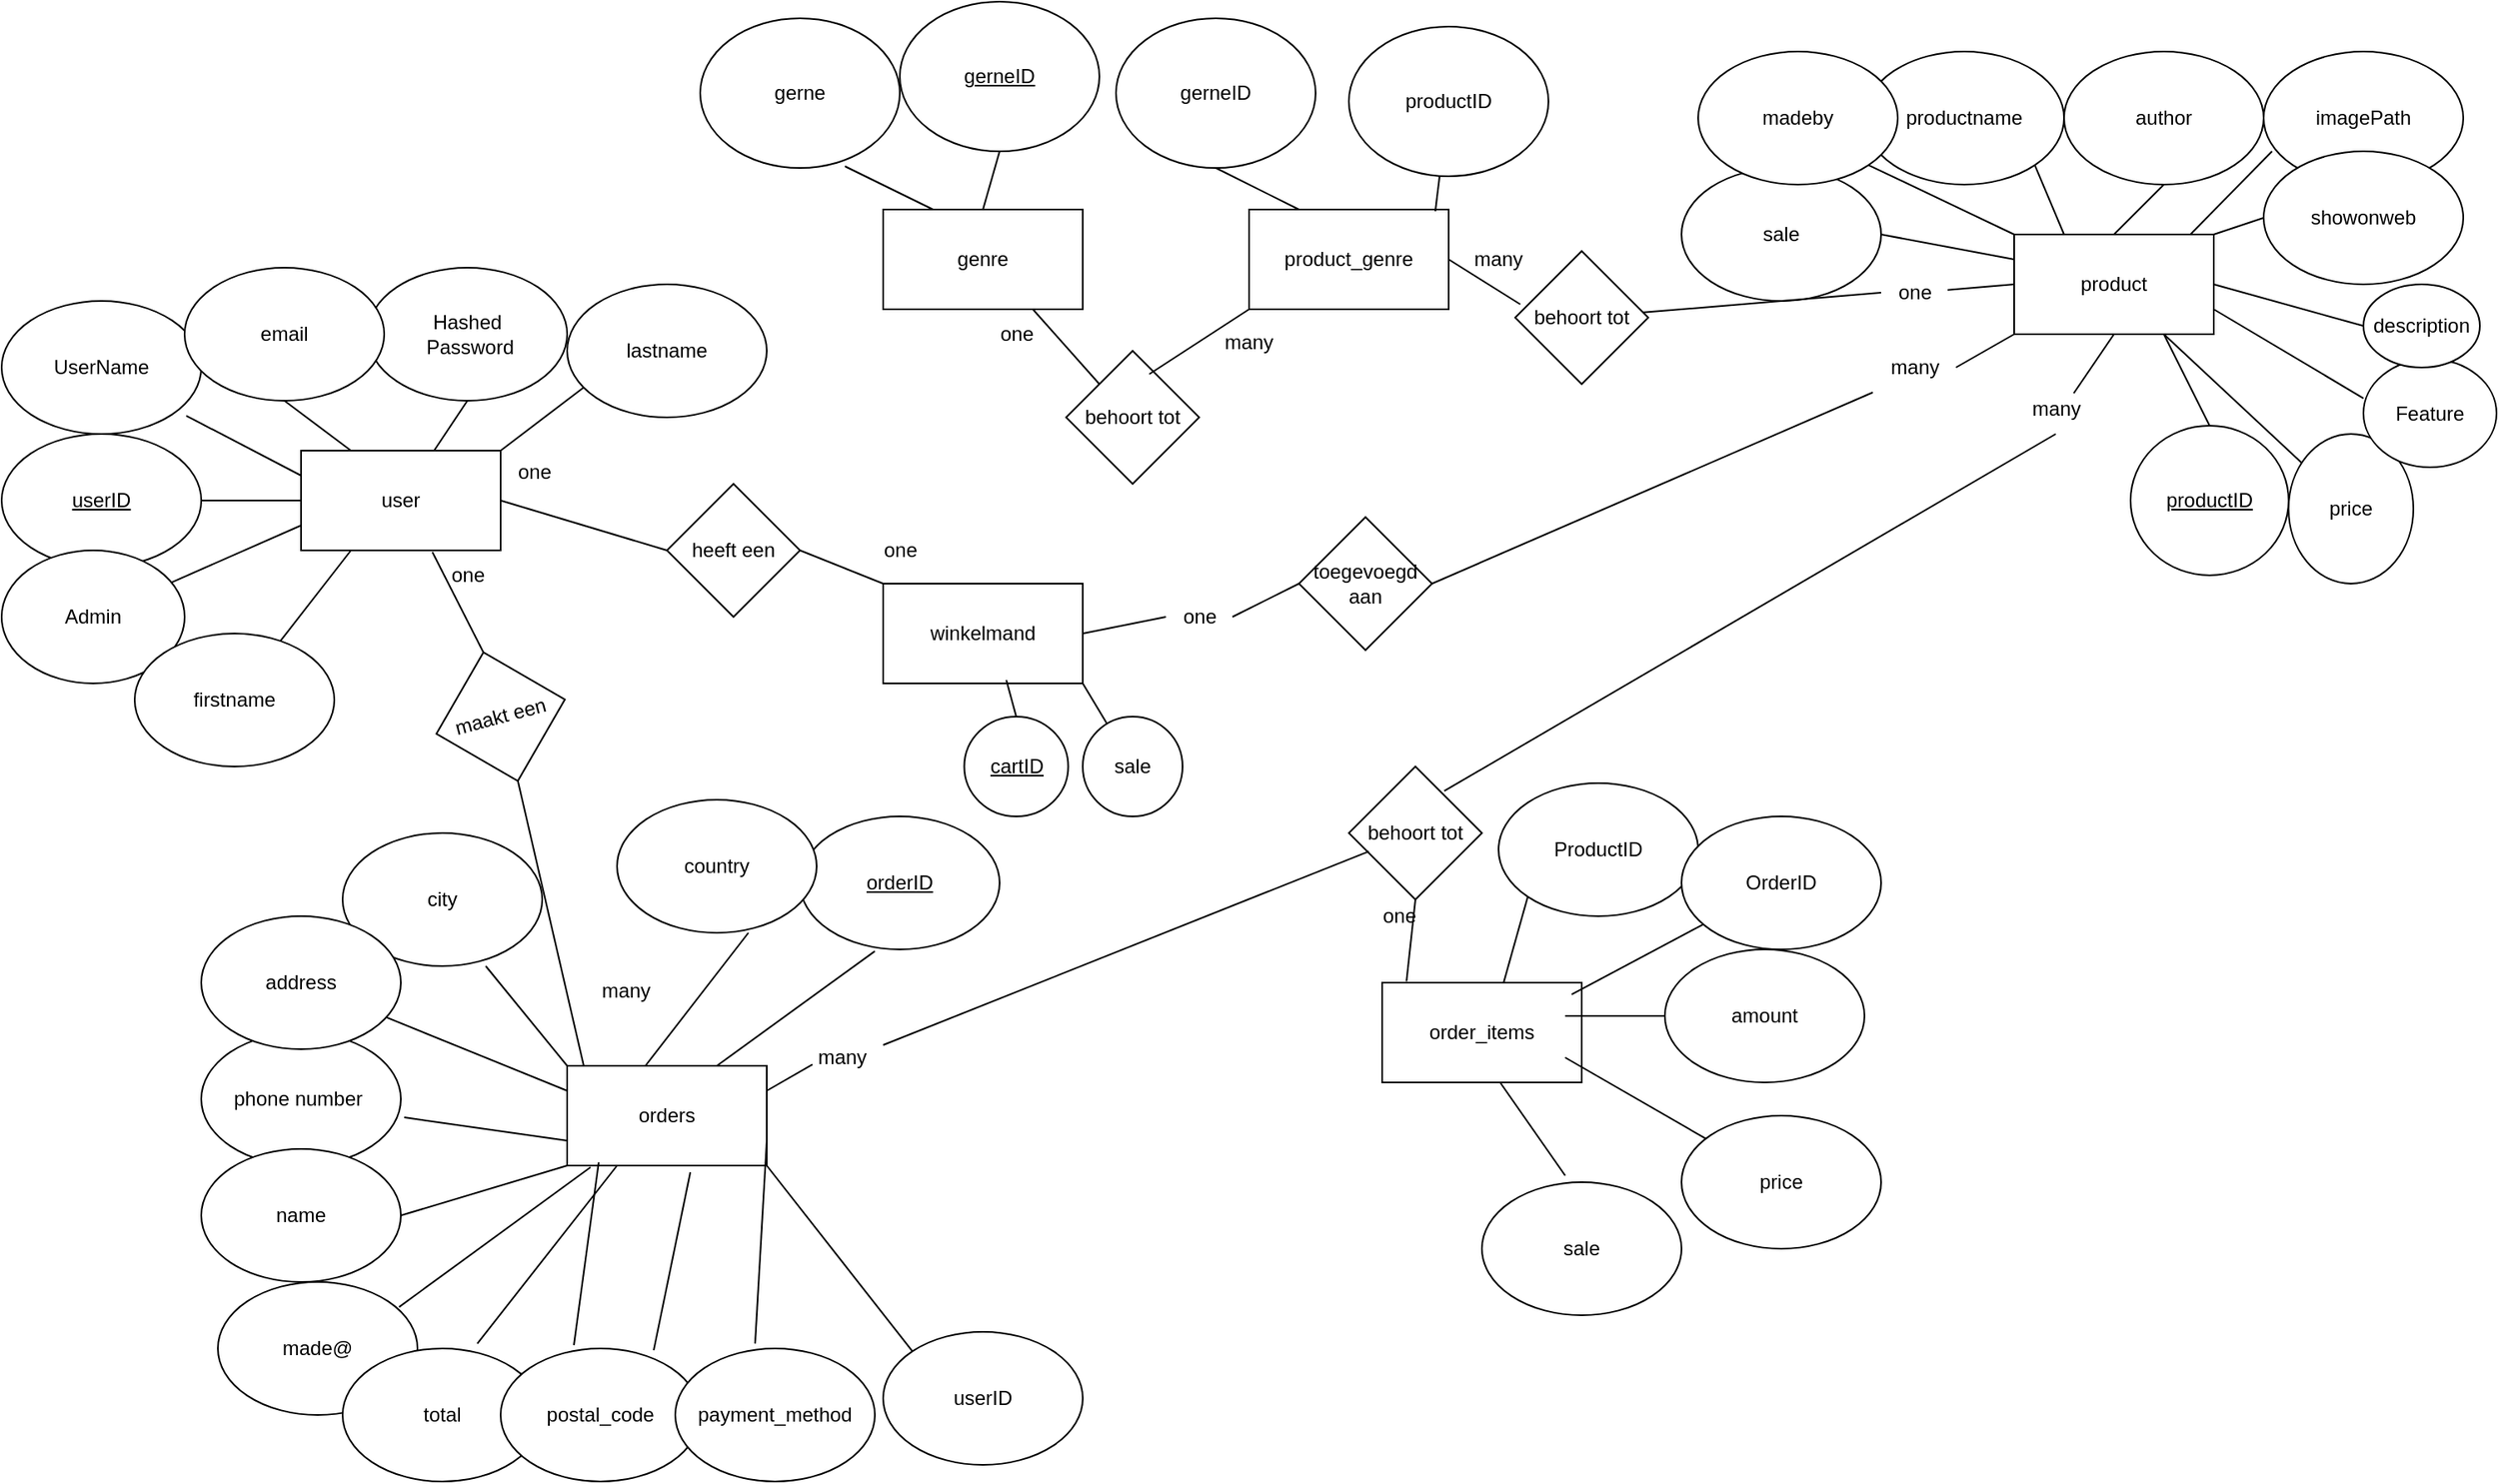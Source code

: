 <mxfile version="22.1.2" type="device">
  <diagram id="R2lEEEUBdFMjLlhIrx00" name="Page-1">
    <mxGraphModel dx="3358" dy="820" grid="1" gridSize="10" guides="1" tooltips="1" connect="1" arrows="1" fold="1" page="1" pageScale="1" pageWidth="850" pageHeight="1100" math="0" shadow="0" extFonts="Permanent Marker^https://fonts.googleapis.com/css?family=Permanent+Marker">
      <root>
        <mxCell id="0" />
        <mxCell id="1" parent="0" />
        <mxCell id="QebJ3ofcSr1ksDJGPEAw-1" value="user" style="rounded=0;whiteSpace=wrap;html=1;" parent="1" vertex="1">
          <mxGeometry x="-1350" y="270" width="120" height="60" as="geometry" />
        </mxCell>
        <mxCell id="QebJ3ofcSr1ksDJGPEAw-4" value="phone number&amp;nbsp;" style="ellipse;whiteSpace=wrap;html=1;" parent="1" vertex="1">
          <mxGeometry x="-1410" y="620" width="120" height="80" as="geometry" />
        </mxCell>
        <mxCell id="QebJ3ofcSr1ksDJGPEAw-6" value="&lt;u&gt;userID&lt;/u&gt;" style="ellipse;whiteSpace=wrap;html=1;" parent="1" vertex="1">
          <mxGeometry x="-1530" y="260" width="120" height="80" as="geometry" />
        </mxCell>
        <mxCell id="QebJ3ofcSr1ksDJGPEAw-7" value="UserName" style="ellipse;whiteSpace=wrap;html=1;" parent="1" vertex="1">
          <mxGeometry x="-1530" y="180" width="120" height="80" as="geometry" />
        </mxCell>
        <mxCell id="QebJ3ofcSr1ksDJGPEAw-8" value="Hashed&lt;br&gt;&amp;nbsp;Password" style="ellipse;whiteSpace=wrap;html=1;" parent="1" vertex="1">
          <mxGeometry x="-1310" y="160" width="120" height="80" as="geometry" />
        </mxCell>
        <mxCell id="QebJ3ofcSr1ksDJGPEAw-9" value="email" style="ellipse;whiteSpace=wrap;html=1;" parent="1" vertex="1">
          <mxGeometry x="-1420" y="160" width="120" height="80" as="geometry" />
        </mxCell>
        <mxCell id="QebJ3ofcSr1ksDJGPEAw-11" value="order_items" style="rounded=0;whiteSpace=wrap;html=1;" parent="1" vertex="1">
          <mxGeometry x="-700" y="590" width="120" height="60" as="geometry" />
        </mxCell>
        <mxCell id="QebJ3ofcSr1ksDJGPEAw-12" value="city" style="ellipse;whiteSpace=wrap;html=1;" parent="1" vertex="1">
          <mxGeometry x="-1325" y="500" width="120" height="80" as="geometry" />
        </mxCell>
        <mxCell id="QebJ3ofcSr1ksDJGPEAw-13" value="amount" style="ellipse;whiteSpace=wrap;html=1;" parent="1" vertex="1">
          <mxGeometry x="-530" y="570" width="120" height="80" as="geometry" />
        </mxCell>
        <mxCell id="QebJ3ofcSr1ksDJGPEAw-14" value="price" style="ellipse;whiteSpace=wrap;html=1;" parent="1" vertex="1">
          <mxGeometry x="-520" y="670" width="120" height="80" as="geometry" />
        </mxCell>
        <mxCell id="QebJ3ofcSr1ksDJGPEAw-15" value="ProductID" style="ellipse;whiteSpace=wrap;html=1;" parent="1" vertex="1">
          <mxGeometry x="-630" y="470" width="120" height="80" as="geometry" />
        </mxCell>
        <mxCell id="QebJ3ofcSr1ksDJGPEAw-17" value="OrderID" style="ellipse;whiteSpace=wrap;html=1;" parent="1" vertex="1">
          <mxGeometry x="-520" y="490" width="120" height="80" as="geometry" />
        </mxCell>
        <mxCell id="QebJ3ofcSr1ksDJGPEAw-19" value="orders" style="rounded=0;whiteSpace=wrap;html=1;" parent="1" vertex="1">
          <mxGeometry x="-1190" y="640" width="120" height="60" as="geometry" />
        </mxCell>
        <mxCell id="QebJ3ofcSr1ksDJGPEAw-25" value="Admin" style="ellipse;whiteSpace=wrap;html=1;" parent="1" vertex="1">
          <mxGeometry x="-1530" y="330" width="110" height="80" as="geometry" />
        </mxCell>
        <mxCell id="QebJ3ofcSr1ksDJGPEAw-26" value="firstname" style="ellipse;whiteSpace=wrap;html=1;" parent="1" vertex="1">
          <mxGeometry x="-1450" y="380" width="120" height="80" as="geometry" />
        </mxCell>
        <mxCell id="QebJ3ofcSr1ksDJGPEAw-27" value="lastname" style="ellipse;whiteSpace=wrap;html=1;" parent="1" vertex="1">
          <mxGeometry x="-1190" y="170" width="120" height="80" as="geometry" />
        </mxCell>
        <mxCell id="QebJ3ofcSr1ksDJGPEAw-30" value="address" style="ellipse;whiteSpace=wrap;html=1;" parent="1" vertex="1">
          <mxGeometry x="-1410" y="550" width="120" height="80" as="geometry" />
        </mxCell>
        <mxCell id="QebJ3ofcSr1ksDJGPEAw-31" value="made@" style="ellipse;whiteSpace=wrap;html=1;" parent="1" vertex="1">
          <mxGeometry x="-1400" y="770" width="120" height="80" as="geometry" />
        </mxCell>
        <mxCell id="QebJ3ofcSr1ksDJGPEAw-32" value="&lt;u&gt;orderID&lt;/u&gt;" style="ellipse;whiteSpace=wrap;html=1;" parent="1" vertex="1">
          <mxGeometry x="-1050" y="490" width="120" height="80" as="geometry" />
        </mxCell>
        <mxCell id="QebJ3ofcSr1ksDJGPEAw-33" value="name" style="ellipse;whiteSpace=wrap;html=1;" parent="1" vertex="1">
          <mxGeometry x="-1410" y="690" width="120" height="80" as="geometry" />
        </mxCell>
        <mxCell id="QebJ3ofcSr1ksDJGPEAw-34" value="userID" style="ellipse;whiteSpace=wrap;html=1;" parent="1" vertex="1">
          <mxGeometry x="-1000" y="800" width="120" height="80" as="geometry" />
        </mxCell>
        <mxCell id="QebJ3ofcSr1ksDJGPEAw-35" value="country" style="ellipse;whiteSpace=wrap;html=1;" parent="1" vertex="1">
          <mxGeometry x="-1160" y="480" width="120" height="80" as="geometry" />
        </mxCell>
        <mxCell id="QebJ3ofcSr1ksDJGPEAw-36" value="total" style="ellipse;whiteSpace=wrap;html=1;" parent="1" vertex="1">
          <mxGeometry x="-1325" y="810" width="120" height="80" as="geometry" />
        </mxCell>
        <mxCell id="QebJ3ofcSr1ksDJGPEAw-73" value="product&lt;br&gt;" style="rounded=0;whiteSpace=wrap;html=1;" parent="1" vertex="1">
          <mxGeometry x="-320" y="140" width="120" height="60" as="geometry" />
        </mxCell>
        <mxCell id="QebJ3ofcSr1ksDJGPEAw-76" value="imagePath" style="ellipse;whiteSpace=wrap;html=1;" parent="1" vertex="1">
          <mxGeometry x="-170" y="30" width="120" height="80" as="geometry" />
        </mxCell>
        <mxCell id="QebJ3ofcSr1ksDJGPEAw-78" value="showonweb" style="ellipse;whiteSpace=wrap;html=1;" parent="1" vertex="1">
          <mxGeometry x="-170" y="90" width="120" height="80" as="geometry" />
        </mxCell>
        <mxCell id="QebJ3ofcSr1ksDJGPEAw-79" value="author" style="ellipse;whiteSpace=wrap;html=1;" parent="1" vertex="1">
          <mxGeometry x="-290" y="30" width="120" height="80" as="geometry" />
        </mxCell>
        <mxCell id="QebJ3ofcSr1ksDJGPEAw-80" value="price" style="ellipse;whiteSpace=wrap;html=1;" parent="1" vertex="1">
          <mxGeometry x="-155" y="260" width="75" height="90" as="geometry" />
        </mxCell>
        <mxCell id="QebJ3ofcSr1ksDJGPEAw-81" value="productname" style="ellipse;whiteSpace=wrap;html=1;" parent="1" vertex="1">
          <mxGeometry x="-410" y="30" width="120" height="80" as="geometry" />
        </mxCell>
        <mxCell id="QebJ3ofcSr1ksDJGPEAw-83" value="&lt;u&gt;productID&lt;/u&gt;" style="ellipse;whiteSpace=wrap;html=1;direction=west;" parent="1" vertex="1">
          <mxGeometry x="-250" y="255" width="95" height="90" as="geometry" />
        </mxCell>
        <mxCell id="QebJ3ofcSr1ksDJGPEAw-90" value="sale" style="ellipse;whiteSpace=wrap;html=1;" parent="1" vertex="1">
          <mxGeometry x="-520" y="100" width="120" height="80" as="geometry" />
        </mxCell>
        <mxCell id="Qfdq_ZXQbuD-KAgKmHoL-1" value="" style="endArrow=none;html=1;rounded=0;entryX=0.083;entryY=0.775;entryDx=0;entryDy=0;entryPerimeter=0;exitX=1;exitY=0;exitDx=0;exitDy=0;" parent="1" source="QebJ3ofcSr1ksDJGPEAw-1" target="QebJ3ofcSr1ksDJGPEAw-27" edge="1">
          <mxGeometry width="50" height="50" relative="1" as="geometry">
            <mxPoint x="-960" y="560" as="sourcePoint" />
            <mxPoint x="-910" y="510" as="targetPoint" />
          </mxGeometry>
        </mxCell>
        <mxCell id="Qfdq_ZXQbuD-KAgKmHoL-2" value="" style="endArrow=none;html=1;rounded=0;entryX=0.5;entryY=1;entryDx=0;entryDy=0;" parent="1" source="QebJ3ofcSr1ksDJGPEAw-1" target="QebJ3ofcSr1ksDJGPEAw-8" edge="1">
          <mxGeometry width="50" height="50" relative="1" as="geometry">
            <mxPoint x="-960" y="560" as="sourcePoint" />
            <mxPoint x="-910" y="510" as="targetPoint" />
          </mxGeometry>
        </mxCell>
        <mxCell id="Qfdq_ZXQbuD-KAgKmHoL-3" value="" style="endArrow=none;html=1;rounded=0;entryX=0.5;entryY=1;entryDx=0;entryDy=0;exitX=0.25;exitY=0;exitDx=0;exitDy=0;" parent="1" source="QebJ3ofcSr1ksDJGPEAw-1" target="QebJ3ofcSr1ksDJGPEAw-9" edge="1">
          <mxGeometry width="50" height="50" relative="1" as="geometry">
            <mxPoint x="-960" y="560" as="sourcePoint" />
            <mxPoint x="-910" y="510" as="targetPoint" />
          </mxGeometry>
        </mxCell>
        <mxCell id="Qfdq_ZXQbuD-KAgKmHoL-5" value="" style="endArrow=none;html=1;rounded=0;entryX=0;entryY=0.5;entryDx=0;entryDy=0;exitX=1;exitY=0.5;exitDx=0;exitDy=0;" parent="1" source="QebJ3ofcSr1ksDJGPEAw-6" target="QebJ3ofcSr1ksDJGPEAw-1" edge="1">
          <mxGeometry width="50" height="50" relative="1" as="geometry">
            <mxPoint x="-1260" y="290" as="sourcePoint" />
            <mxPoint x="-1170" y="242" as="targetPoint" />
          </mxGeometry>
        </mxCell>
        <mxCell id="Qfdq_ZXQbuD-KAgKmHoL-6" value="" style="endArrow=none;html=1;rounded=0;entryX=0;entryY=0.25;entryDx=0;entryDy=0;exitX=0.925;exitY=0.863;exitDx=0;exitDy=0;exitPerimeter=0;" parent="1" source="QebJ3ofcSr1ksDJGPEAw-7" target="QebJ3ofcSr1ksDJGPEAw-1" edge="1">
          <mxGeometry width="50" height="50" relative="1" as="geometry">
            <mxPoint x="-1250" y="300" as="sourcePoint" />
            <mxPoint x="-1160" y="252" as="targetPoint" />
          </mxGeometry>
        </mxCell>
        <mxCell id="Qfdq_ZXQbuD-KAgKmHoL-7" value="" style="endArrow=none;html=1;rounded=0;entryX=0;entryY=0.75;entryDx=0;entryDy=0;" parent="1" source="QebJ3ofcSr1ksDJGPEAw-25" target="QebJ3ofcSr1ksDJGPEAw-1" edge="1">
          <mxGeometry width="50" height="50" relative="1" as="geometry">
            <mxPoint x="-1240" y="310" as="sourcePoint" />
            <mxPoint x="-1150" y="262" as="targetPoint" />
          </mxGeometry>
        </mxCell>
        <mxCell id="Qfdq_ZXQbuD-KAgKmHoL-8" value="" style="endArrow=none;html=1;rounded=0;entryX=0.25;entryY=1;entryDx=0;entryDy=0;" parent="1" source="QebJ3ofcSr1ksDJGPEAw-26" target="QebJ3ofcSr1ksDJGPEAw-1" edge="1">
          <mxGeometry width="50" height="50" relative="1" as="geometry">
            <mxPoint x="-1230" y="320" as="sourcePoint" />
            <mxPoint x="-1140" y="272" as="targetPoint" />
          </mxGeometry>
        </mxCell>
        <mxCell id="Qfdq_ZXQbuD-KAgKmHoL-9" value="Feature" style="ellipse;whiteSpace=wrap;html=1;direction=west;" parent="1" vertex="1">
          <mxGeometry x="-110" y="215" width="80" height="65" as="geometry" />
        </mxCell>
        <mxCell id="Qfdq_ZXQbuD-KAgKmHoL-10" value="madeby" style="ellipse;whiteSpace=wrap;html=1;direction=west;" parent="1" vertex="1">
          <mxGeometry x="-510" y="30" width="120" height="80" as="geometry" />
        </mxCell>
        <mxCell id="Qfdq_ZXQbuD-KAgKmHoL-11" value="description" style="ellipse;whiteSpace=wrap;html=1;direction=west;" parent="1" vertex="1">
          <mxGeometry x="-110" y="170" width="70" height="50" as="geometry" />
        </mxCell>
        <mxCell id="Qfdq_ZXQbuD-KAgKmHoL-12" value="" style="endArrow=none;html=1;rounded=0;entryX=1;entryY=1;entryDx=0;entryDy=0;exitX=0.25;exitY=0;exitDx=0;exitDy=0;" parent="1" source="QebJ3ofcSr1ksDJGPEAw-73" target="QebJ3ofcSr1ksDJGPEAw-81" edge="1">
          <mxGeometry width="50" height="50" relative="1" as="geometry">
            <mxPoint x="-1192" y="284" as="sourcePoint" />
            <mxPoint x="-1150" y="230" as="targetPoint" />
          </mxGeometry>
        </mxCell>
        <mxCell id="Qfdq_ZXQbuD-KAgKmHoL-13" value="" style="endArrow=none;html=1;rounded=0;entryX=0;entryY=0;entryDx=0;entryDy=0;exitX=0;exitY=0;exitDx=0;exitDy=0;" parent="1" source="QebJ3ofcSr1ksDJGPEAw-73" target="Qfdq_ZXQbuD-KAgKmHoL-10" edge="1">
          <mxGeometry width="50" height="50" relative="1" as="geometry">
            <mxPoint x="-1182" y="294" as="sourcePoint" />
            <mxPoint x="-1140" y="240" as="targetPoint" />
          </mxGeometry>
        </mxCell>
        <mxCell id="Qfdq_ZXQbuD-KAgKmHoL-14" value="" style="endArrow=none;html=1;rounded=0;entryX=1;entryY=0.5;entryDx=0;entryDy=0;exitX=0;exitY=0.25;exitDx=0;exitDy=0;" parent="1" source="QebJ3ofcSr1ksDJGPEAw-73" target="QebJ3ofcSr1ksDJGPEAw-90" edge="1">
          <mxGeometry width="50" height="50" relative="1" as="geometry">
            <mxPoint x="-1172" y="304" as="sourcePoint" />
            <mxPoint x="-1130" y="250" as="targetPoint" />
          </mxGeometry>
        </mxCell>
        <mxCell id="Qfdq_ZXQbuD-KAgKmHoL-15" value="" style="endArrow=none;html=1;rounded=0;entryX=0.5;entryY=1;entryDx=0;entryDy=0;exitX=0.75;exitY=1;exitDx=0;exitDy=0;" parent="1" source="QebJ3ofcSr1ksDJGPEAw-73" target="QebJ3ofcSr1ksDJGPEAw-83" edge="1">
          <mxGeometry width="50" height="50" relative="1" as="geometry">
            <mxPoint x="-1162" y="314" as="sourcePoint" />
            <mxPoint x="-1120" y="260" as="targetPoint" />
          </mxGeometry>
        </mxCell>
        <mxCell id="Qfdq_ZXQbuD-KAgKmHoL-16" value="" style="endArrow=none;html=1;rounded=0;entryX=0.5;entryY=1;entryDx=0;entryDy=0;exitX=0.5;exitY=0;exitDx=0;exitDy=0;" parent="1" source="QebJ3ofcSr1ksDJGPEAw-73" target="QebJ3ofcSr1ksDJGPEAw-79" edge="1">
          <mxGeometry width="50" height="50" relative="1" as="geometry">
            <mxPoint x="-1152" y="324" as="sourcePoint" />
            <mxPoint x="-1110" y="270" as="targetPoint" />
          </mxGeometry>
        </mxCell>
        <mxCell id="Qfdq_ZXQbuD-KAgKmHoL-17" value="" style="endArrow=none;html=1;rounded=0;entryX=1;entryY=0.75;entryDx=0;entryDy=0;exitX=1;exitY=0.638;exitDx=0;exitDy=0;exitPerimeter=0;" parent="1" source="Qfdq_ZXQbuD-KAgKmHoL-9" target="QebJ3ofcSr1ksDJGPEAw-73" edge="1">
          <mxGeometry width="50" height="50" relative="1" as="geometry">
            <mxPoint x="-310" y="195" as="sourcePoint" />
            <mxPoint x="-400" y="215" as="targetPoint" />
          </mxGeometry>
        </mxCell>
        <mxCell id="Qfdq_ZXQbuD-KAgKmHoL-18" value="" style="endArrow=none;html=1;rounded=0;entryX=0.75;entryY=1;entryDx=0;entryDy=0;" parent="1" source="QebJ3ofcSr1ksDJGPEAw-80" target="QebJ3ofcSr1ksDJGPEAw-73" edge="1">
          <mxGeometry width="50" height="50" relative="1" as="geometry">
            <mxPoint x="-300" y="205" as="sourcePoint" />
            <mxPoint x="-390" y="225" as="targetPoint" />
          </mxGeometry>
        </mxCell>
        <mxCell id="Qfdq_ZXQbuD-KAgKmHoL-19" value="" style="endArrow=none;html=1;rounded=0;exitX=0;exitY=0.5;exitDx=0;exitDy=0;" parent="1" source="QebJ3ofcSr1ksDJGPEAw-78" edge="1">
          <mxGeometry width="50" height="50" relative="1" as="geometry">
            <mxPoint x="-290" y="215" as="sourcePoint" />
            <mxPoint x="-200" y="140" as="targetPoint" />
          </mxGeometry>
        </mxCell>
        <mxCell id="Qfdq_ZXQbuD-KAgKmHoL-20" value="" style="endArrow=none;html=1;rounded=0;entryX=1;entryY=0.5;entryDx=0;entryDy=0;exitX=1;exitY=0.5;exitDx=0;exitDy=0;" parent="1" source="Qfdq_ZXQbuD-KAgKmHoL-11" target="QebJ3ofcSr1ksDJGPEAw-73" edge="1">
          <mxGeometry width="50" height="50" relative="1" as="geometry">
            <mxPoint x="-280" y="225" as="sourcePoint" />
            <mxPoint x="-370" y="245" as="targetPoint" />
          </mxGeometry>
        </mxCell>
        <mxCell id="Qfdq_ZXQbuD-KAgKmHoL-21" value="" style="endArrow=none;html=1;rounded=0;entryX=0.883;entryY=0;entryDx=0;entryDy=0;exitX=0.042;exitY=0.75;exitDx=0;exitDy=0;exitPerimeter=0;entryPerimeter=0;" parent="1" source="QebJ3ofcSr1ksDJGPEAw-76" target="QebJ3ofcSr1ksDJGPEAw-73" edge="1">
          <mxGeometry width="50" height="50" relative="1" as="geometry">
            <mxPoint x="-270" y="235" as="sourcePoint" />
            <mxPoint x="-360" y="255" as="targetPoint" />
          </mxGeometry>
        </mxCell>
        <mxCell id="Qfdq_ZXQbuD-KAgKmHoL-22" value="productID" style="ellipse;whiteSpace=wrap;html=1;direction=west;" parent="1" vertex="1">
          <mxGeometry x="-720" y="15" width="120" height="90" as="geometry" />
        </mxCell>
        <mxCell id="Qfdq_ZXQbuD-KAgKmHoL-23" value="product_genre" style="rounded=0;whiteSpace=wrap;html=1;" parent="1" vertex="1">
          <mxGeometry x="-780" y="125" width="120" height="60" as="geometry" />
        </mxCell>
        <mxCell id="Qfdq_ZXQbuD-KAgKmHoL-25" value="gerneID" style="ellipse;whiteSpace=wrap;html=1;direction=west;" parent="1" vertex="1">
          <mxGeometry x="-860" y="10" width="120" height="90" as="geometry" />
        </mxCell>
        <mxCell id="Qfdq_ZXQbuD-KAgKmHoL-26" value="" style="endArrow=none;html=1;rounded=0;entryX=0.5;entryY=0;entryDx=0;entryDy=0;exitX=0.25;exitY=0;exitDx=0;exitDy=0;" parent="1" source="Qfdq_ZXQbuD-KAgKmHoL-23" target="Qfdq_ZXQbuD-KAgKmHoL-25" edge="1">
          <mxGeometry width="50" height="50" relative="1" as="geometry">
            <mxPoint x="-330" y="145" as="sourcePoint" />
            <mxPoint x="-420" y="165" as="targetPoint" />
          </mxGeometry>
        </mxCell>
        <mxCell id="Qfdq_ZXQbuD-KAgKmHoL-27" value="" style="endArrow=none;html=1;rounded=0;exitX=0.933;exitY=0.017;exitDx=0;exitDy=0;exitPerimeter=0;" parent="1" source="Qfdq_ZXQbuD-KAgKmHoL-23" target="Qfdq_ZXQbuD-KAgKmHoL-22" edge="1">
          <mxGeometry width="50" height="50" relative="1" as="geometry">
            <mxPoint x="-320" y="155" as="sourcePoint" />
            <mxPoint x="-410" y="175" as="targetPoint" />
          </mxGeometry>
        </mxCell>
        <mxCell id="Qfdq_ZXQbuD-KAgKmHoL-28" value="genre" style="rounded=0;whiteSpace=wrap;html=1;" parent="1" vertex="1">
          <mxGeometry x="-1000" y="125" width="120" height="60" as="geometry" />
        </mxCell>
        <mxCell id="Qfdq_ZXQbuD-KAgKmHoL-29" value="&lt;u&gt;gerneID&lt;/u&gt;" style="ellipse;whiteSpace=wrap;html=1;direction=west;" parent="1" vertex="1">
          <mxGeometry x="-990" width="120" height="90" as="geometry" />
        </mxCell>
        <mxCell id="Qfdq_ZXQbuD-KAgKmHoL-30" value="gerne" style="ellipse;whiteSpace=wrap;html=1;direction=west;" parent="1" vertex="1">
          <mxGeometry x="-1110" y="10" width="120" height="90" as="geometry" />
        </mxCell>
        <mxCell id="Qfdq_ZXQbuD-KAgKmHoL-32" value="" style="endArrow=none;html=1;rounded=0;entryX=0.275;entryY=0.011;entryDx=0;entryDy=0;exitX=0.25;exitY=0;exitDx=0;exitDy=0;entryPerimeter=0;" parent="1" source="Qfdq_ZXQbuD-KAgKmHoL-28" target="Qfdq_ZXQbuD-KAgKmHoL-30" edge="1">
          <mxGeometry width="50" height="50" relative="1" as="geometry">
            <mxPoint x="-740" y="135" as="sourcePoint" />
            <mxPoint x="-790" y="110" as="targetPoint" />
          </mxGeometry>
        </mxCell>
        <mxCell id="Qfdq_ZXQbuD-KAgKmHoL-33" value="" style="endArrow=none;html=1;rounded=0;entryX=0.5;entryY=0;entryDx=0;entryDy=0;exitX=0.5;exitY=0;exitDx=0;exitDy=0;" parent="1" source="Qfdq_ZXQbuD-KAgKmHoL-28" target="Qfdq_ZXQbuD-KAgKmHoL-29" edge="1">
          <mxGeometry width="50" height="50" relative="1" as="geometry">
            <mxPoint x="-730" y="145" as="sourcePoint" />
            <mxPoint x="-780" y="120" as="targetPoint" />
          </mxGeometry>
        </mxCell>
        <mxCell id="Qfdq_ZXQbuD-KAgKmHoL-34" value="postal_code" style="ellipse;whiteSpace=wrap;html=1;" parent="1" vertex="1">
          <mxGeometry x="-1230" y="810" width="120" height="80" as="geometry" />
        </mxCell>
        <mxCell id="Qfdq_ZXQbuD-KAgKmHoL-35" value="payment_method" style="ellipse;whiteSpace=wrap;html=1;" parent="1" vertex="1">
          <mxGeometry x="-1125" y="810" width="120" height="80" as="geometry" />
        </mxCell>
        <mxCell id="Qfdq_ZXQbuD-KAgKmHoL-36" value="" style="endArrow=none;html=1;rounded=0;entryX=0;entryY=0;entryDx=0;entryDy=0;" parent="1" target="QebJ3ofcSr1ksDJGPEAw-34" edge="1">
          <mxGeometry width="50" height="50" relative="1" as="geometry">
            <mxPoint x="-1070" y="700" as="sourcePoint" />
            <mxPoint x="-1100" y="290" as="targetPoint" />
            <Array as="points" />
          </mxGeometry>
        </mxCell>
        <mxCell id="Qfdq_ZXQbuD-KAgKmHoL-37" value="" style="endArrow=none;html=1;rounded=0;entryX=0.658;entryY=1;entryDx=0;entryDy=0;exitX=0.392;exitY=0;exitDx=0;exitDy=0;entryPerimeter=0;exitPerimeter=0;" parent="1" source="QebJ3ofcSr1ksDJGPEAw-19" target="QebJ3ofcSr1ksDJGPEAw-35" edge="1">
          <mxGeometry width="50" height="50" relative="1" as="geometry">
            <mxPoint x="-1060" y="650" as="sourcePoint" />
            <mxPoint x="-1012" y="598" as="targetPoint" />
            <Array as="points" />
          </mxGeometry>
        </mxCell>
        <mxCell id="Qfdq_ZXQbuD-KAgKmHoL-38" value="" style="endArrow=none;html=1;rounded=0;entryX=0.717;entryY=1;entryDx=0;entryDy=0;exitX=0;exitY=0;exitDx=0;exitDy=0;entryPerimeter=0;" parent="1" source="QebJ3ofcSr1ksDJGPEAw-19" target="QebJ3ofcSr1ksDJGPEAw-12" edge="1">
          <mxGeometry width="50" height="50" relative="1" as="geometry">
            <mxPoint x="-1050" y="660" as="sourcePoint" />
            <mxPoint x="-1002" y="608" as="targetPoint" />
            <Array as="points" />
          </mxGeometry>
        </mxCell>
        <mxCell id="Qfdq_ZXQbuD-KAgKmHoL-39" value="" style="endArrow=none;html=1;rounded=0;entryX=0.4;entryY=-0.037;entryDx=0;entryDy=0;exitX=1;exitY=0.75;exitDx=0;exitDy=0;entryPerimeter=0;" parent="1" source="QebJ3ofcSr1ksDJGPEAw-19" target="Qfdq_ZXQbuD-KAgKmHoL-35" edge="1">
          <mxGeometry width="50" height="50" relative="1" as="geometry">
            <mxPoint x="-1040" y="670" as="sourcePoint" />
            <mxPoint x="-992" y="618" as="targetPoint" />
            <Array as="points" />
          </mxGeometry>
        </mxCell>
        <mxCell id="Qfdq_ZXQbuD-KAgKmHoL-40" value="" style="endArrow=none;html=1;rounded=0;entryX=0.767;entryY=0.013;entryDx=0;entryDy=0;exitX=0.617;exitY=1.067;exitDx=0;exitDy=0;exitPerimeter=0;entryPerimeter=0;" parent="1" source="QebJ3ofcSr1ksDJGPEAw-19" target="Qfdq_ZXQbuD-KAgKmHoL-34" edge="1">
          <mxGeometry width="50" height="50" relative="1" as="geometry">
            <mxPoint x="-1030" y="680" as="sourcePoint" />
            <mxPoint x="-982" y="628" as="targetPoint" />
            <Array as="points" />
          </mxGeometry>
        </mxCell>
        <mxCell id="Qfdq_ZXQbuD-KAgKmHoL-41" value="" style="endArrow=none;html=1;rounded=0;entryX=0.367;entryY=-0.025;entryDx=0;entryDy=0;exitX=0.158;exitY=0.967;exitDx=0;exitDy=0;exitPerimeter=0;entryPerimeter=0;" parent="1" source="QebJ3ofcSr1ksDJGPEAw-19" target="Qfdq_ZXQbuD-KAgKmHoL-34" edge="1">
          <mxGeometry width="50" height="50" relative="1" as="geometry">
            <mxPoint x="-1020" y="690" as="sourcePoint" />
            <mxPoint x="-972" y="638" as="targetPoint" />
            <Array as="points" />
          </mxGeometry>
        </mxCell>
        <mxCell id="Qfdq_ZXQbuD-KAgKmHoL-42" value="" style="endArrow=none;html=1;rounded=0;entryX=0.375;entryY=1.013;entryDx=0;entryDy=0;exitX=0.75;exitY=0;exitDx=0;exitDy=0;entryPerimeter=0;" parent="1" source="QebJ3ofcSr1ksDJGPEAw-19" target="QebJ3ofcSr1ksDJGPEAw-32" edge="1">
          <mxGeometry width="50" height="50" relative="1" as="geometry">
            <mxPoint x="-1010" y="700" as="sourcePoint" />
            <mxPoint x="-962" y="648" as="targetPoint" />
            <Array as="points" />
          </mxGeometry>
        </mxCell>
        <mxCell id="Qfdq_ZXQbuD-KAgKmHoL-43" value="" style="endArrow=none;html=1;rounded=0;entryX=0.908;entryY=0.188;entryDx=0;entryDy=0;exitX=0.117;exitY=1.017;exitDx=0;exitDy=0;exitPerimeter=0;entryPerimeter=0;" parent="1" source="QebJ3ofcSr1ksDJGPEAw-19" target="QebJ3ofcSr1ksDJGPEAw-31" edge="1">
          <mxGeometry width="50" height="50" relative="1" as="geometry">
            <mxPoint x="-1000" y="710" as="sourcePoint" />
            <mxPoint x="-952" y="658" as="targetPoint" />
            <Array as="points" />
          </mxGeometry>
        </mxCell>
        <mxCell id="Qfdq_ZXQbuD-KAgKmHoL-44" value="" style="endArrow=none;html=1;rounded=0;entryX=1;entryY=0.5;entryDx=0;entryDy=0;exitX=0;exitY=1;exitDx=0;exitDy=0;" parent="1" source="QebJ3ofcSr1ksDJGPEAw-19" target="QebJ3ofcSr1ksDJGPEAw-33" edge="1">
          <mxGeometry width="50" height="50" relative="1" as="geometry">
            <mxPoint x="-990" y="720" as="sourcePoint" />
            <mxPoint x="-942" y="668" as="targetPoint" />
            <Array as="points" />
          </mxGeometry>
        </mxCell>
        <mxCell id="Qfdq_ZXQbuD-KAgKmHoL-45" value="" style="endArrow=none;html=1;rounded=0;entryX=1.017;entryY=0.638;entryDx=0;entryDy=0;exitX=0;exitY=0.75;exitDx=0;exitDy=0;entryPerimeter=0;" parent="1" source="QebJ3ofcSr1ksDJGPEAw-19" target="QebJ3ofcSr1ksDJGPEAw-4" edge="1">
          <mxGeometry width="50" height="50" relative="1" as="geometry">
            <mxPoint x="-980" y="730" as="sourcePoint" />
            <mxPoint x="-932" y="678" as="targetPoint" />
            <Array as="points" />
          </mxGeometry>
        </mxCell>
        <mxCell id="Qfdq_ZXQbuD-KAgKmHoL-46" value="" style="endArrow=none;html=1;rounded=0;entryX=0;entryY=0.25;entryDx=0;entryDy=0;" parent="1" source="QebJ3ofcSr1ksDJGPEAw-30" target="QebJ3ofcSr1ksDJGPEAw-19" edge="1">
          <mxGeometry width="50" height="50" relative="1" as="geometry">
            <mxPoint x="-970" y="740" as="sourcePoint" />
            <mxPoint x="-922" y="688" as="targetPoint" />
            <Array as="points" />
          </mxGeometry>
        </mxCell>
        <mxCell id="Qfdq_ZXQbuD-KAgKmHoL-47" value="" style="endArrow=none;html=1;rounded=0;entryX=0.25;entryY=1;entryDx=0;entryDy=0;exitX=0.675;exitY=-0.037;exitDx=0;exitDy=0;exitPerimeter=0;" parent="1" source="QebJ3ofcSr1ksDJGPEAw-36" target="QebJ3ofcSr1ksDJGPEAw-19" edge="1">
          <mxGeometry width="50" height="50" relative="1" as="geometry">
            <mxPoint x="-960" y="750" as="sourcePoint" />
            <mxPoint x="-912" y="698" as="targetPoint" />
            <Array as="points" />
          </mxGeometry>
        </mxCell>
        <mxCell id="Qfdq_ZXQbuD-KAgKmHoL-48" value="sale" style="ellipse;whiteSpace=wrap;html=1;" parent="1" vertex="1">
          <mxGeometry x="-640" y="710" width="120" height="80" as="geometry" />
        </mxCell>
        <mxCell id="Qfdq_ZXQbuD-KAgKmHoL-49" value="" style="endArrow=none;html=1;rounded=0;entryX=0;entryY=1;entryDx=0;entryDy=0;exitX=0.692;exitY=0;exitDx=0;exitDy=0;exitPerimeter=0;" parent="1" target="QebJ3ofcSr1ksDJGPEAw-15" edge="1">
          <mxGeometry width="50" height="50" relative="1" as="geometry">
            <mxPoint x="-626.96" y="590" as="sourcePoint" />
            <mxPoint x="-880" y="540" as="targetPoint" />
          </mxGeometry>
        </mxCell>
        <mxCell id="Qfdq_ZXQbuD-KAgKmHoL-50" value="" style="endArrow=none;html=1;rounded=0;exitX=1;exitY=0.75;exitDx=0;exitDy=0;" parent="1" target="QebJ3ofcSr1ksDJGPEAw-14" edge="1">
          <mxGeometry width="50" height="50" relative="1" as="geometry">
            <mxPoint x="-590" y="635" as="sourcePoint" />
            <mxPoint x="-602" y="548" as="targetPoint" />
          </mxGeometry>
        </mxCell>
        <mxCell id="Qfdq_ZXQbuD-KAgKmHoL-51" value="" style="endArrow=none;html=1;rounded=0;entryX=0;entryY=0.5;entryDx=0;entryDy=0;" parent="1" target="QebJ3ofcSr1ksDJGPEAw-13" edge="1">
          <mxGeometry width="50" height="50" relative="1" as="geometry">
            <mxPoint x="-590" y="610" as="sourcePoint" />
            <mxPoint x="-592" y="558" as="targetPoint" />
          </mxGeometry>
        </mxCell>
        <mxCell id="Qfdq_ZXQbuD-KAgKmHoL-52" value="" style="endArrow=none;html=1;rounded=0;exitX=1.033;exitY=0.117;exitDx=0;exitDy=0;exitPerimeter=0;" parent="1" target="QebJ3ofcSr1ksDJGPEAw-17" edge="1">
          <mxGeometry width="50" height="50" relative="1" as="geometry">
            <mxPoint x="-586.04" y="597.02" as="sourcePoint" />
            <mxPoint x="-582" y="568" as="targetPoint" />
          </mxGeometry>
        </mxCell>
        <mxCell id="Qfdq_ZXQbuD-KAgKmHoL-53" value="" style="endArrow=none;html=1;rounded=0;entryX=0.417;entryY=-0.05;entryDx=0;entryDy=0;entryPerimeter=0;" parent="1" target="Qfdq_ZXQbuD-KAgKmHoL-48" edge="1">
          <mxGeometry width="50" height="50" relative="1" as="geometry">
            <mxPoint x="-629.056" y="650" as="sourcePoint" />
            <mxPoint x="-493" y="692" as="targetPoint" />
          </mxGeometry>
        </mxCell>
        <mxCell id="Qfdq_ZXQbuD-KAgKmHoL-54" value="" style="endArrow=none;html=1;rounded=0;exitX=0.658;exitY=1.017;exitDx=0;exitDy=0;exitPerimeter=0;entryX=0.5;entryY=0;entryDx=0;entryDy=0;" parent="1" source="QebJ3ofcSr1ksDJGPEAw-1" target="Qfdq_ZXQbuD-KAgKmHoL-56" edge="1">
          <mxGeometry width="50" height="50" relative="1" as="geometry">
            <mxPoint x="-700" y="510" as="sourcePoint" />
            <mxPoint x="-650" y="460" as="targetPoint" />
          </mxGeometry>
        </mxCell>
        <mxCell id="Qfdq_ZXQbuD-KAgKmHoL-55" value="one" style="text;html=1;align=center;verticalAlign=middle;resizable=0;points=[];autosize=1;strokeColor=none;fillColor=none;" parent="1" vertex="1">
          <mxGeometry x="-1270" y="330" width="40" height="30" as="geometry" />
        </mxCell>
        <mxCell id="Qfdq_ZXQbuD-KAgKmHoL-56" value="maakt een" style="rhombus;whiteSpace=wrap;html=1;rotation=-15;" parent="1" vertex="1">
          <mxGeometry x="-1270" y="390" width="80" height="80" as="geometry" />
        </mxCell>
        <mxCell id="Qfdq_ZXQbuD-KAgKmHoL-57" value="" style="endArrow=none;html=1;rounded=0;exitX=0.5;exitY=1;exitDx=0;exitDy=0;entryX=0.083;entryY=0;entryDx=0;entryDy=0;entryPerimeter=0;" parent="1" source="Qfdq_ZXQbuD-KAgKmHoL-56" target="QebJ3ofcSr1ksDJGPEAw-19" edge="1">
          <mxGeometry width="50" height="50" relative="1" as="geometry">
            <mxPoint x="-740" y="530" as="sourcePoint" />
            <mxPoint x="-690" y="480" as="targetPoint" />
          </mxGeometry>
        </mxCell>
        <mxCell id="Qfdq_ZXQbuD-KAgKmHoL-58" value="many" style="text;html=1;align=center;verticalAlign=middle;resizable=1;points=[];autosize=1;strokeColor=none;fillColor=none;movable=1;rotatable=1;deletable=1;editable=1;locked=0;connectable=1;" parent="1" vertex="1">
          <mxGeometry x="-1180" y="580" width="50" height="30" as="geometry" />
        </mxCell>
        <mxCell id="Qfdq_ZXQbuD-KAgKmHoL-60" value="behoort tot" style="rhombus;whiteSpace=wrap;html=1;" parent="1" vertex="1">
          <mxGeometry x="-720" y="460" width="80" height="80" as="geometry" />
        </mxCell>
        <mxCell id="Qfdq_ZXQbuD-KAgKmHoL-61" value="" style="endArrow=none;html=1;rounded=0;entryX=0.5;entryY=1;entryDx=0;entryDy=0;exitX=0.717;exitY=0.184;exitDx=0;exitDy=0;exitPerimeter=0;" parent="1" source="Qfdq_ZXQbuD-KAgKmHoL-64" target="QebJ3ofcSr1ksDJGPEAw-73" edge="1">
          <mxGeometry width="50" height="50" relative="1" as="geometry">
            <mxPoint x="-430" y="410" as="sourcePoint" />
            <mxPoint x="-380" y="360" as="targetPoint" />
          </mxGeometry>
        </mxCell>
        <mxCell id="Qfdq_ZXQbuD-KAgKmHoL-62" value="" style="endArrow=none;html=1;rounded=0;entryX=0.5;entryY=1;entryDx=0;entryDy=0;exitX=0.122;exitY=-0.014;exitDx=0;exitDy=0;exitPerimeter=0;" parent="1" source="QebJ3ofcSr1ksDJGPEAw-11" target="Qfdq_ZXQbuD-KAgKmHoL-60" edge="1">
          <mxGeometry width="50" height="50" relative="1" as="geometry">
            <mxPoint x="-690" y="530" as="sourcePoint" />
            <mxPoint x="-640" y="480" as="targetPoint" />
          </mxGeometry>
        </mxCell>
        <mxCell id="Qfdq_ZXQbuD-KAgKmHoL-66" value="" style="endArrow=none;html=1;rounded=0;entryX=0.15;entryY=0.638;entryDx=0;entryDy=0;entryPerimeter=0;exitX=1;exitY=0.25;exitDx=0;exitDy=0;" parent="1" source="Qfdq_ZXQbuD-KAgKmHoL-67" target="Qfdq_ZXQbuD-KAgKmHoL-60" edge="1">
          <mxGeometry width="50" height="50" relative="1" as="geometry">
            <mxPoint x="-710" y="570" as="sourcePoint" />
            <mxPoint x="-660" y="520" as="targetPoint" />
          </mxGeometry>
        </mxCell>
        <mxCell id="Qfdq_ZXQbuD-KAgKmHoL-69" value="behoort tot" style="rhombus;whiteSpace=wrap;html=1;" parent="1" vertex="1">
          <mxGeometry x="-620" y="150" width="80" height="80" as="geometry" />
        </mxCell>
        <mxCell id="Qfdq_ZXQbuD-KAgKmHoL-70" value="" style="endArrow=none;html=1;rounded=0;entryX=1;entryY=0.5;entryDx=0;entryDy=0;exitX=0.038;exitY=0.4;exitDx=0;exitDy=0;exitPerimeter=0;" parent="1" source="Qfdq_ZXQbuD-KAgKmHoL-69" target="Qfdq_ZXQbuD-KAgKmHoL-23" edge="1">
          <mxGeometry width="50" height="50" relative="1" as="geometry">
            <mxPoint x="-600" y="350" as="sourcePoint" />
            <mxPoint x="-550" y="300" as="targetPoint" />
          </mxGeometry>
        </mxCell>
        <mxCell id="Qfdq_ZXQbuD-KAgKmHoL-71" value="" style="endArrow=none;html=1;rounded=0;exitX=0;exitY=0.5;exitDx=0;exitDy=0;" parent="1" source="Qfdq_ZXQbuD-KAgKmHoL-72" target="Qfdq_ZXQbuD-KAgKmHoL-69" edge="1">
          <mxGeometry width="50" height="50" relative="1" as="geometry">
            <mxPoint x="-567" y="277" as="sourcePoint" />
            <mxPoint x="-630" y="215" as="targetPoint" />
          </mxGeometry>
        </mxCell>
        <mxCell id="Qfdq_ZXQbuD-KAgKmHoL-74" value="many" style="text;strokeColor=none;align=center;fillColor=none;html=1;verticalAlign=middle;whiteSpace=wrap;rounded=0;" parent="1" vertex="1">
          <mxGeometry x="-660" y="140" width="60" height="30" as="geometry" />
        </mxCell>
        <mxCell id="Qfdq_ZXQbuD-KAgKmHoL-75" value="behoort tot" style="rhombus;whiteSpace=wrap;html=1;" parent="1" vertex="1">
          <mxGeometry x="-890" y="210" width="80" height="80" as="geometry" />
        </mxCell>
        <mxCell id="Qfdq_ZXQbuD-KAgKmHoL-76" value="many" style="text;strokeColor=none;align=center;fillColor=none;html=1;verticalAlign=middle;whiteSpace=wrap;rounded=0;" parent="1" vertex="1">
          <mxGeometry x="-810" y="190" width="60" height="30" as="geometry" />
        </mxCell>
        <mxCell id="Qfdq_ZXQbuD-KAgKmHoL-77" value="" style="endArrow=none;html=1;rounded=0;exitX=0.625;exitY=0.175;exitDx=0;exitDy=0;exitPerimeter=0;entryX=0;entryY=1;entryDx=0;entryDy=0;" parent="1" source="Qfdq_ZXQbuD-KAgKmHoL-75" target="Qfdq_ZXQbuD-KAgKmHoL-23" edge="1">
          <mxGeometry width="50" height="50" relative="1" as="geometry">
            <mxPoint x="-480" y="260" as="sourcePoint" />
            <mxPoint x="-430" y="210" as="targetPoint" />
          </mxGeometry>
        </mxCell>
        <mxCell id="Qfdq_ZXQbuD-KAgKmHoL-78" value="" style="endArrow=none;html=1;rounded=0;entryX=0.75;entryY=1;entryDx=0;entryDy=0;exitX=0;exitY=0;exitDx=0;exitDy=0;" parent="1" source="Qfdq_ZXQbuD-KAgKmHoL-75" target="Qfdq_ZXQbuD-KAgKmHoL-28" edge="1">
          <mxGeometry width="50" height="50" relative="1" as="geometry">
            <mxPoint x="-480" y="260" as="sourcePoint" />
            <mxPoint x="-430" y="210" as="targetPoint" />
          </mxGeometry>
        </mxCell>
        <mxCell id="Qfdq_ZXQbuD-KAgKmHoL-80" value="one" style="text;html=1;align=center;verticalAlign=middle;resizable=0;points=[];autosize=1;strokeColor=none;fillColor=none;" parent="1" vertex="1">
          <mxGeometry x="-940" y="185" width="40" height="30" as="geometry" />
        </mxCell>
        <mxCell id="Qfdq_ZXQbuD-KAgKmHoL-81" value="winkelmand" style="rounded=0;whiteSpace=wrap;html=1;" parent="1" vertex="1">
          <mxGeometry x="-1000" y="350" width="120" height="60" as="geometry" />
        </mxCell>
        <mxCell id="Qfdq_ZXQbuD-KAgKmHoL-82" value="heeft een" style="rhombus;whiteSpace=wrap;html=1;" parent="1" vertex="1">
          <mxGeometry x="-1130" y="290" width="80" height="80" as="geometry" />
        </mxCell>
        <mxCell id="Qfdq_ZXQbuD-KAgKmHoL-83" value="" style="endArrow=none;html=1;rounded=0;exitX=1;exitY=0.5;exitDx=0;exitDy=0;entryX=0;entryY=0.5;entryDx=0;entryDy=0;" parent="1" source="QebJ3ofcSr1ksDJGPEAw-1" target="Qfdq_ZXQbuD-KAgKmHoL-82" edge="1">
          <mxGeometry width="50" height="50" relative="1" as="geometry">
            <mxPoint x="-790" y="410" as="sourcePoint" />
            <mxPoint x="-740" y="360" as="targetPoint" />
          </mxGeometry>
        </mxCell>
        <mxCell id="Qfdq_ZXQbuD-KAgKmHoL-84" value="" style="endArrow=none;html=1;rounded=0;exitX=1;exitY=0.5;exitDx=0;exitDy=0;entryX=0;entryY=0;entryDx=0;entryDy=0;" parent="1" source="Qfdq_ZXQbuD-KAgKmHoL-82" target="Qfdq_ZXQbuD-KAgKmHoL-81" edge="1">
          <mxGeometry width="50" height="50" relative="1" as="geometry">
            <mxPoint x="-790" y="410" as="sourcePoint" />
            <mxPoint x="-740" y="360" as="targetPoint" />
          </mxGeometry>
        </mxCell>
        <mxCell id="Qfdq_ZXQbuD-KAgKmHoL-87" value="sale" style="ellipse;whiteSpace=wrap;html=1;direction=west;" parent="1" vertex="1">
          <mxGeometry x="-880" y="430" width="60" height="60" as="geometry" />
        </mxCell>
        <mxCell id="Qfdq_ZXQbuD-KAgKmHoL-88" value="&lt;u&gt;cartID&lt;/u&gt;" style="ellipse;whiteSpace=wrap;html=1;direction=west;" parent="1" vertex="1">
          <mxGeometry x="-951.25" y="430" width="62.5" height="60" as="geometry" />
        </mxCell>
        <mxCell id="Qfdq_ZXQbuD-KAgKmHoL-89" value="one" style="text;html=1;align=center;verticalAlign=middle;resizable=0;points=[];autosize=1;strokeColor=none;fillColor=none;" parent="1" vertex="1">
          <mxGeometry x="-710" y="535" width="40" height="30" as="geometry" />
        </mxCell>
        <mxCell id="Qfdq_ZXQbuD-KAgKmHoL-90" value="" style="endArrow=none;html=1;rounded=0;entryX=1;entryY=1;entryDx=0;entryDy=0;" parent="1" source="Qfdq_ZXQbuD-KAgKmHoL-87" target="Qfdq_ZXQbuD-KAgKmHoL-81" edge="1">
          <mxGeometry width="50" height="50" relative="1" as="geometry">
            <mxPoint x="-790" y="430" as="sourcePoint" />
            <mxPoint x="-740" y="380" as="targetPoint" />
          </mxGeometry>
        </mxCell>
        <mxCell id="Qfdq_ZXQbuD-KAgKmHoL-91" value="" style="endArrow=none;html=1;rounded=0;entryX=0.617;entryY=0.967;entryDx=0;entryDy=0;entryPerimeter=0;exitX=0.5;exitY=1;exitDx=0;exitDy=0;" parent="1" source="Qfdq_ZXQbuD-KAgKmHoL-88" target="Qfdq_ZXQbuD-KAgKmHoL-81" edge="1">
          <mxGeometry width="50" height="50" relative="1" as="geometry">
            <mxPoint x="-855" y="444" as="sourcePoint" />
            <mxPoint x="-870" y="420" as="targetPoint" />
          </mxGeometry>
        </mxCell>
        <mxCell id="Qfdq_ZXQbuD-KAgKmHoL-92" value="toegevoegd&lt;br&gt;aan" style="rhombus;whiteSpace=wrap;html=1;" parent="1" vertex="1">
          <mxGeometry x="-750" y="310" width="80" height="80" as="geometry" />
        </mxCell>
        <mxCell id="Qfdq_ZXQbuD-KAgKmHoL-93" value="" style="endArrow=none;html=1;rounded=0;exitX=1;exitY=0.5;exitDx=0;exitDy=0;entryX=0;entryY=0.5;entryDx=0;entryDy=0;" parent="1" source="_y5mxG5AbXz_6xHoDtl2-1" target="Qfdq_ZXQbuD-KAgKmHoL-92" edge="1">
          <mxGeometry width="50" height="50" relative="1" as="geometry">
            <mxPoint x="-790" y="430" as="sourcePoint" />
            <mxPoint x="-740" y="380" as="targetPoint" />
          </mxGeometry>
        </mxCell>
        <mxCell id="Qfdq_ZXQbuD-KAgKmHoL-94" value="" style="endArrow=none;html=1;rounded=0;entryX=1;entryY=0.5;entryDx=0;entryDy=0;exitX=0;exitY=1;exitDx=0;exitDy=0;" parent="1" source="Qfdq_ZXQbuD-KAgKmHoL-97" target="Qfdq_ZXQbuD-KAgKmHoL-92" edge="1">
          <mxGeometry width="50" height="50" relative="1" as="geometry">
            <mxPoint x="-870" y="390" as="sourcePoint" />
            <mxPoint x="-740" y="360" as="targetPoint" />
          </mxGeometry>
        </mxCell>
        <mxCell id="Qfdq_ZXQbuD-KAgKmHoL-95" value="" style="endArrow=none;html=1;rounded=0;exitX=0;exitY=0.5;exitDx=0;exitDy=0;" parent="1" source="QebJ3ofcSr1ksDJGPEAw-73" target="Qfdq_ZXQbuD-KAgKmHoL-72" edge="1">
          <mxGeometry width="50" height="50" relative="1" as="geometry">
            <mxPoint x="-320" y="170" as="sourcePoint" />
            <mxPoint x="-543" y="187" as="targetPoint" />
          </mxGeometry>
        </mxCell>
        <mxCell id="Qfdq_ZXQbuD-KAgKmHoL-72" value="one" style="text;html=1;align=center;verticalAlign=middle;resizable=0;points=[];autosize=1;strokeColor=none;fillColor=none;" parent="1" vertex="1">
          <mxGeometry x="-400" y="160" width="40" height="30" as="geometry" />
        </mxCell>
        <mxCell id="Qfdq_ZXQbuD-KAgKmHoL-96" value="" style="endArrow=none;html=1;rounded=0;entryX=0.5;entryY=1;entryDx=0;entryDy=0;exitX=0.717;exitY=0.184;exitDx=0;exitDy=0;exitPerimeter=0;" parent="1" source="Qfdq_ZXQbuD-KAgKmHoL-60" target="Qfdq_ZXQbuD-KAgKmHoL-64" edge="1">
          <mxGeometry width="50" height="50" relative="1" as="geometry">
            <mxPoint x="-483" y="475" as="sourcePoint" />
            <mxPoint x="-260" y="200" as="targetPoint" />
          </mxGeometry>
        </mxCell>
        <mxCell id="Qfdq_ZXQbuD-KAgKmHoL-64" value="many" style="text;html=1;align=center;verticalAlign=middle;resizable=0;points=[];autosize=1;strokeColor=none;fillColor=none;" parent="1" vertex="1">
          <mxGeometry x="-320" y="230" width="50" height="30" as="geometry" />
        </mxCell>
        <mxCell id="Qfdq_ZXQbuD-KAgKmHoL-98" value="" style="endArrow=none;html=1;rounded=0;entryX=1;entryY=0.5;entryDx=0;entryDy=0;exitX=0;exitY=1;exitDx=0;exitDy=0;" parent="1" source="QebJ3ofcSr1ksDJGPEAw-73" target="Qfdq_ZXQbuD-KAgKmHoL-97" edge="1">
          <mxGeometry width="50" height="50" relative="1" as="geometry">
            <mxPoint x="-320" y="200" as="sourcePoint" />
            <mxPoint x="-670" y="350" as="targetPoint" />
          </mxGeometry>
        </mxCell>
        <mxCell id="Qfdq_ZXQbuD-KAgKmHoL-97" value="many" style="text;html=1;align=center;verticalAlign=middle;resizable=0;points=[];autosize=1;strokeColor=none;fillColor=none;" parent="1" vertex="1">
          <mxGeometry x="-405" y="205" width="50" height="30" as="geometry" />
        </mxCell>
        <mxCell id="Qfdq_ZXQbuD-KAgKmHoL-100" value="" style="endArrow=none;html=1;rounded=0;entryX=0.15;entryY=0.638;entryDx=0;entryDy=0;entryPerimeter=0;exitX=1;exitY=0.25;exitDx=0;exitDy=0;" parent="1" source="QebJ3ofcSr1ksDJGPEAw-19" target="Qfdq_ZXQbuD-KAgKmHoL-67" edge="1">
          <mxGeometry width="50" height="50" relative="1" as="geometry">
            <mxPoint x="-1070" y="655" as="sourcePoint" />
            <mxPoint x="-708" y="511" as="targetPoint" />
          </mxGeometry>
        </mxCell>
        <mxCell id="Qfdq_ZXQbuD-KAgKmHoL-67" value="many" style="text;html=1;align=center;verticalAlign=middle;resizable=0;points=[];autosize=1;strokeColor=none;fillColor=none;" parent="1" vertex="1">
          <mxGeometry x="-1050" y="620" width="50" height="30" as="geometry" />
        </mxCell>
        <mxCell id="Qfdq_ZXQbuD-KAgKmHoL-101" value="one" style="text;html=1;align=center;verticalAlign=middle;resizable=0;points=[];autosize=1;strokeColor=none;fillColor=none;" parent="1" vertex="1">
          <mxGeometry x="-1230" y="268" width="40" height="30" as="geometry" />
        </mxCell>
        <mxCell id="Qfdq_ZXQbuD-KAgKmHoL-102" value="one" style="text;html=1;align=center;verticalAlign=middle;resizable=0;points=[];autosize=1;strokeColor=none;fillColor=none;" parent="1" vertex="1">
          <mxGeometry x="-1010" y="315" width="40" height="30" as="geometry" />
        </mxCell>
        <mxCell id="U1igSkRN-edEC2leCV89-1" value="" style="endArrow=none;html=1;rounded=0;exitX=1;exitY=0.5;exitDx=0;exitDy=0;entryX=0;entryY=0.5;entryDx=0;entryDy=0;" edge="1" parent="1" source="Qfdq_ZXQbuD-KAgKmHoL-81" target="_y5mxG5AbXz_6xHoDtl2-1">
          <mxGeometry width="50" height="50" relative="1" as="geometry">
            <mxPoint x="-880" y="380" as="sourcePoint" />
            <mxPoint x="-750" y="350" as="targetPoint" />
          </mxGeometry>
        </mxCell>
        <mxCell id="_y5mxG5AbXz_6xHoDtl2-1" value="one" style="text;html=1;align=center;verticalAlign=middle;resizable=0;points=[];autosize=1;strokeColor=none;fillColor=none;" parent="1" vertex="1">
          <mxGeometry x="-830" y="355" width="40" height="30" as="geometry" />
        </mxCell>
      </root>
    </mxGraphModel>
  </diagram>
</mxfile>
